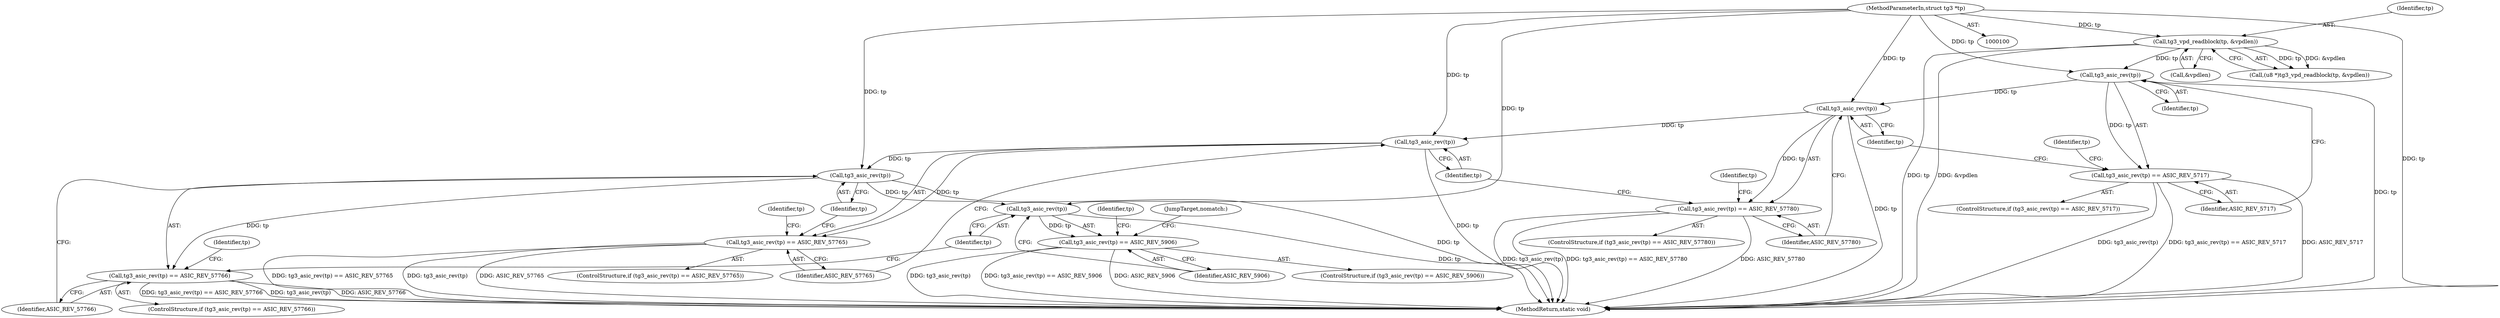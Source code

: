 digraph "0_linux_715230a44310a8cf66fbfb5a46f9a62a9b2de424@pointer" {
"1000304" [label="(Call,tg3_asic_rev(tp))"];
"1000117" [label="(Call,tg3_vpd_readblock(tp, &vpdlen))"];
"1000101" [label="(MethodParameterIn,struct tg3 *tp)"];
"1000303" [label="(Call,tg3_asic_rev(tp) == ASIC_REV_5717)"];
"1000348" [label="(Call,tg3_asic_rev(tp))"];
"1000347" [label="(Call,tg3_asic_rev(tp) == ASIC_REV_57780)"];
"1000412" [label="(Call,tg3_asic_rev(tp))"];
"1000411" [label="(Call,tg3_asic_rev(tp) == ASIC_REV_57765)"];
"1000504" [label="(Call,tg3_asic_rev(tp))"];
"1000503" [label="(Call,tg3_asic_rev(tp) == ASIC_REV_57766)"];
"1000568" [label="(Call,tg3_asic_rev(tp))"];
"1000567" [label="(Call,tg3_asic_rev(tp) == ASIC_REV_5906)"];
"1000568" [label="(Call,tg3_asic_rev(tp))"];
"1000117" [label="(Call,tg3_vpd_readblock(tp, &vpdlen))"];
"1000346" [label="(ControlStructure,if (tg3_asic_rev(tp) == ASIC_REV_57780))"];
"1000420" [label="(Identifier,tp)"];
"1000505" [label="(Identifier,tp)"];
"1000306" [label="(Identifier,ASIC_REV_5717)"];
"1000412" [label="(Call,tg3_asic_rev(tp))"];
"1000305" [label="(Identifier,tp)"];
"1000347" [label="(Call,tg3_asic_rev(tp) == ASIC_REV_57780)"];
"1000413" [label="(Identifier,tp)"];
"1000574" [label="(Identifier,tp)"];
"1000304" [label="(Call,tg3_asic_rev(tp))"];
"1000504" [label="(Call,tg3_asic_rev(tp))"];
"1000506" [label="(Identifier,ASIC_REV_57766)"];
"1000356" [label="(Identifier,tp)"];
"1000349" [label="(Identifier,tp)"];
"1000348" [label="(Call,tg3_asic_rev(tp))"];
"1000101" [label="(MethodParameterIn,struct tg3 *tp)"];
"1000579" [label="(JumpTarget,nomatch:)"];
"1000115" [label="(Call,(u8 *)tg3_vpd_readblock(tp, &vpdlen))"];
"1000585" [label="(MethodReturn,static void)"];
"1000303" [label="(Call,tg3_asic_rev(tp) == ASIC_REV_5717)"];
"1000313" [label="(Identifier,tp)"];
"1000567" [label="(Call,tg3_asic_rev(tp) == ASIC_REV_5906)"];
"1000118" [label="(Identifier,tp)"];
"1000119" [label="(Call,&vpdlen)"];
"1000566" [label="(ControlStructure,if (tg3_asic_rev(tp) == ASIC_REV_5906))"];
"1000503" [label="(Call,tg3_asic_rev(tp) == ASIC_REV_57766)"];
"1000502" [label="(ControlStructure,if (tg3_asic_rev(tp) == ASIC_REV_57766))"];
"1000350" [label="(Identifier,ASIC_REV_57780)"];
"1000570" [label="(Identifier,ASIC_REV_5906)"];
"1000302" [label="(ControlStructure,if (tg3_asic_rev(tp) == ASIC_REV_5717))"];
"1000512" [label="(Identifier,tp)"];
"1000410" [label="(ControlStructure,if (tg3_asic_rev(tp) == ASIC_REV_57765))"];
"1000411" [label="(Call,tg3_asic_rev(tp) == ASIC_REV_57765)"];
"1000569" [label="(Identifier,tp)"];
"1000414" [label="(Identifier,ASIC_REV_57765)"];
"1000304" -> "1000303"  [label="AST: "];
"1000304" -> "1000305"  [label="CFG: "];
"1000305" -> "1000304"  [label="AST: "];
"1000306" -> "1000304"  [label="CFG: "];
"1000304" -> "1000585"  [label="DDG: tp"];
"1000304" -> "1000303"  [label="DDG: tp"];
"1000117" -> "1000304"  [label="DDG: tp"];
"1000101" -> "1000304"  [label="DDG: tp"];
"1000304" -> "1000348"  [label="DDG: tp"];
"1000117" -> "1000115"  [label="AST: "];
"1000117" -> "1000119"  [label="CFG: "];
"1000118" -> "1000117"  [label="AST: "];
"1000119" -> "1000117"  [label="AST: "];
"1000115" -> "1000117"  [label="CFG: "];
"1000117" -> "1000585"  [label="DDG: tp"];
"1000117" -> "1000585"  [label="DDG: &vpdlen"];
"1000117" -> "1000115"  [label="DDG: tp"];
"1000117" -> "1000115"  [label="DDG: &vpdlen"];
"1000101" -> "1000117"  [label="DDG: tp"];
"1000101" -> "1000100"  [label="AST: "];
"1000101" -> "1000585"  [label="DDG: tp"];
"1000101" -> "1000348"  [label="DDG: tp"];
"1000101" -> "1000412"  [label="DDG: tp"];
"1000101" -> "1000504"  [label="DDG: tp"];
"1000101" -> "1000568"  [label="DDG: tp"];
"1000303" -> "1000302"  [label="AST: "];
"1000303" -> "1000306"  [label="CFG: "];
"1000306" -> "1000303"  [label="AST: "];
"1000313" -> "1000303"  [label="CFG: "];
"1000349" -> "1000303"  [label="CFG: "];
"1000303" -> "1000585"  [label="DDG: tg3_asic_rev(tp)"];
"1000303" -> "1000585"  [label="DDG: tg3_asic_rev(tp) == ASIC_REV_5717"];
"1000303" -> "1000585"  [label="DDG: ASIC_REV_5717"];
"1000348" -> "1000347"  [label="AST: "];
"1000348" -> "1000349"  [label="CFG: "];
"1000349" -> "1000348"  [label="AST: "];
"1000350" -> "1000348"  [label="CFG: "];
"1000348" -> "1000585"  [label="DDG: tp"];
"1000348" -> "1000347"  [label="DDG: tp"];
"1000348" -> "1000412"  [label="DDG: tp"];
"1000347" -> "1000346"  [label="AST: "];
"1000347" -> "1000350"  [label="CFG: "];
"1000350" -> "1000347"  [label="AST: "];
"1000356" -> "1000347"  [label="CFG: "];
"1000413" -> "1000347"  [label="CFG: "];
"1000347" -> "1000585"  [label="DDG: tg3_asic_rev(tp)"];
"1000347" -> "1000585"  [label="DDG: tg3_asic_rev(tp) == ASIC_REV_57780"];
"1000347" -> "1000585"  [label="DDG: ASIC_REV_57780"];
"1000412" -> "1000411"  [label="AST: "];
"1000412" -> "1000413"  [label="CFG: "];
"1000413" -> "1000412"  [label="AST: "];
"1000414" -> "1000412"  [label="CFG: "];
"1000412" -> "1000585"  [label="DDG: tp"];
"1000412" -> "1000411"  [label="DDG: tp"];
"1000412" -> "1000504"  [label="DDG: tp"];
"1000411" -> "1000410"  [label="AST: "];
"1000411" -> "1000414"  [label="CFG: "];
"1000414" -> "1000411"  [label="AST: "];
"1000420" -> "1000411"  [label="CFG: "];
"1000505" -> "1000411"  [label="CFG: "];
"1000411" -> "1000585"  [label="DDG: tg3_asic_rev(tp) == ASIC_REV_57765"];
"1000411" -> "1000585"  [label="DDG: tg3_asic_rev(tp)"];
"1000411" -> "1000585"  [label="DDG: ASIC_REV_57765"];
"1000504" -> "1000503"  [label="AST: "];
"1000504" -> "1000505"  [label="CFG: "];
"1000505" -> "1000504"  [label="AST: "];
"1000506" -> "1000504"  [label="CFG: "];
"1000504" -> "1000585"  [label="DDG: tp"];
"1000504" -> "1000503"  [label="DDG: tp"];
"1000504" -> "1000568"  [label="DDG: tp"];
"1000503" -> "1000502"  [label="AST: "];
"1000503" -> "1000506"  [label="CFG: "];
"1000506" -> "1000503"  [label="AST: "];
"1000512" -> "1000503"  [label="CFG: "];
"1000569" -> "1000503"  [label="CFG: "];
"1000503" -> "1000585"  [label="DDG: ASIC_REV_57766"];
"1000503" -> "1000585"  [label="DDG: tg3_asic_rev(tp) == ASIC_REV_57766"];
"1000503" -> "1000585"  [label="DDG: tg3_asic_rev(tp)"];
"1000568" -> "1000567"  [label="AST: "];
"1000568" -> "1000569"  [label="CFG: "];
"1000569" -> "1000568"  [label="AST: "];
"1000570" -> "1000568"  [label="CFG: "];
"1000568" -> "1000585"  [label="DDG: tp"];
"1000568" -> "1000567"  [label="DDG: tp"];
"1000567" -> "1000566"  [label="AST: "];
"1000567" -> "1000570"  [label="CFG: "];
"1000570" -> "1000567"  [label="AST: "];
"1000574" -> "1000567"  [label="CFG: "];
"1000579" -> "1000567"  [label="CFG: "];
"1000567" -> "1000585"  [label="DDG: tg3_asic_rev(tp)"];
"1000567" -> "1000585"  [label="DDG: tg3_asic_rev(tp) == ASIC_REV_5906"];
"1000567" -> "1000585"  [label="DDG: ASIC_REV_5906"];
}
